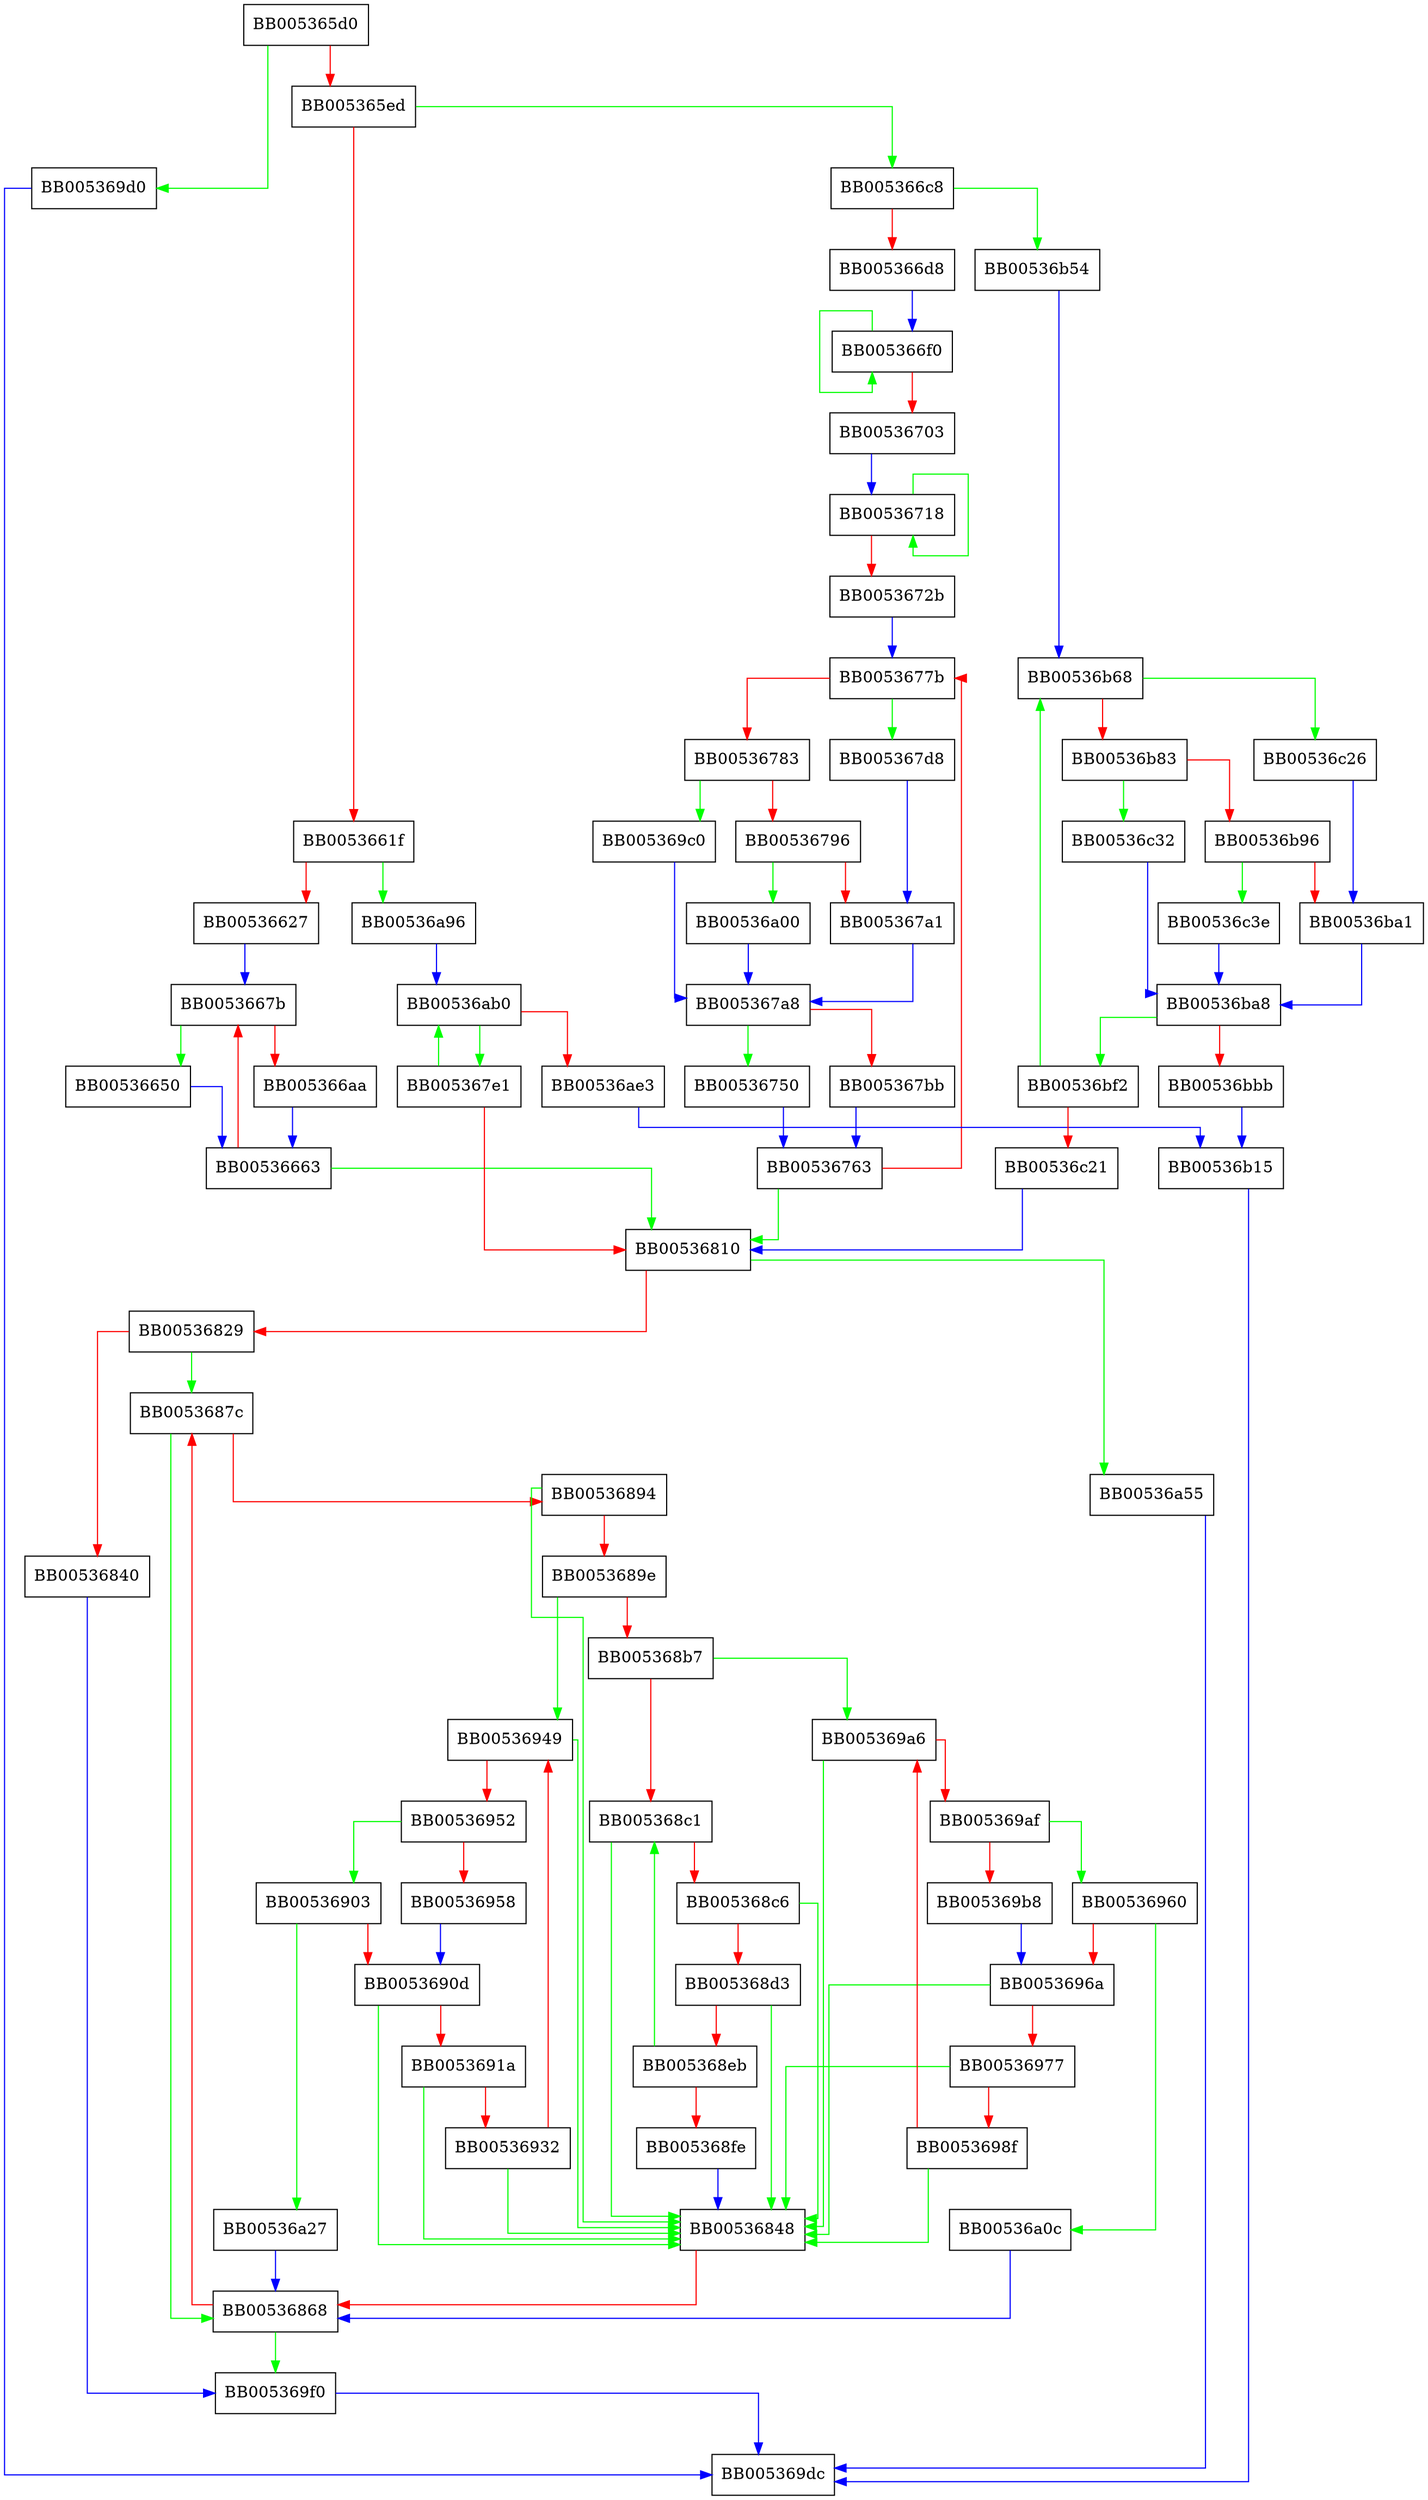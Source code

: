 digraph dgram_recvmmsg {
  node [shape="box"];
  graph [splines=ortho];
  BB005365d0 -> BB005369d0 [color="green"];
  BB005365d0 -> BB005365ed [color="red"];
  BB005365ed -> BB005366c8 [color="green"];
  BB005365ed -> BB0053661f [color="red"];
  BB0053661f -> BB00536a96 [color="green"];
  BB0053661f -> BB00536627 [color="red"];
  BB00536627 -> BB0053667b [color="blue"];
  BB00536650 -> BB00536663 [color="blue"];
  BB00536663 -> BB00536810 [color="green"];
  BB00536663 -> BB0053667b [color="red"];
  BB0053667b -> BB00536650 [color="green"];
  BB0053667b -> BB005366aa [color="red"];
  BB005366aa -> BB00536663 [color="blue"];
  BB005366c8 -> BB00536b54 [color="green"];
  BB005366c8 -> BB005366d8 [color="red"];
  BB005366d8 -> BB005366f0 [color="blue"];
  BB005366f0 -> BB005366f0 [color="green"];
  BB005366f0 -> BB00536703 [color="red"];
  BB00536703 -> BB00536718 [color="blue"];
  BB00536718 -> BB00536718 [color="green"];
  BB00536718 -> BB0053672b [color="red"];
  BB0053672b -> BB0053677b [color="blue"];
  BB00536750 -> BB00536763 [color="blue"];
  BB00536763 -> BB00536810 [color="green"];
  BB00536763 -> BB0053677b [color="red"];
  BB0053677b -> BB005367d8 [color="green"];
  BB0053677b -> BB00536783 [color="red"];
  BB00536783 -> BB005369c0 [color="green"];
  BB00536783 -> BB00536796 [color="red"];
  BB00536796 -> BB00536a00 [color="green"];
  BB00536796 -> BB005367a1 [color="red"];
  BB005367a1 -> BB005367a8 [color="blue"];
  BB005367a8 -> BB00536750 [color="green"];
  BB005367a8 -> BB005367bb [color="red"];
  BB005367bb -> BB00536763 [color="blue"];
  BB005367d8 -> BB005367a1 [color="blue"];
  BB005367e1 -> BB00536ab0 [color="green"];
  BB005367e1 -> BB00536810 [color="red"];
  BB00536810 -> BB00536a55 [color="green"];
  BB00536810 -> BB00536829 [color="red"];
  BB00536829 -> BB0053687c [color="green"];
  BB00536829 -> BB00536840 [color="red"];
  BB00536840 -> BB005369f0 [color="blue"];
  BB00536848 -> BB00536868 [color="red"];
  BB00536868 -> BB005369f0 [color="green"];
  BB00536868 -> BB0053687c [color="red"];
  BB0053687c -> BB00536868 [color="green"];
  BB0053687c -> BB00536894 [color="red"];
  BB00536894 -> BB00536848 [color="green"];
  BB00536894 -> BB0053689e [color="red"];
  BB0053689e -> BB00536949 [color="green"];
  BB0053689e -> BB005368b7 [color="red"];
  BB005368b7 -> BB005369a6 [color="green"];
  BB005368b7 -> BB005368c1 [color="red"];
  BB005368c1 -> BB00536848 [color="green"];
  BB005368c1 -> BB005368c6 [color="red"];
  BB005368c6 -> BB00536848 [color="green"];
  BB005368c6 -> BB005368d3 [color="red"];
  BB005368d3 -> BB00536848 [color="green"];
  BB005368d3 -> BB005368eb [color="red"];
  BB005368eb -> BB005368c1 [color="green"];
  BB005368eb -> BB005368fe [color="red"];
  BB005368fe -> BB00536848 [color="blue"];
  BB00536903 -> BB00536a27 [color="green"];
  BB00536903 -> BB0053690d [color="red"];
  BB0053690d -> BB00536848 [color="green"];
  BB0053690d -> BB0053691a [color="red"];
  BB0053691a -> BB00536848 [color="green"];
  BB0053691a -> BB00536932 [color="red"];
  BB00536932 -> BB00536848 [color="green"];
  BB00536932 -> BB00536949 [color="red"];
  BB00536949 -> BB00536848 [color="green"];
  BB00536949 -> BB00536952 [color="red"];
  BB00536952 -> BB00536903 [color="green"];
  BB00536952 -> BB00536958 [color="red"];
  BB00536958 -> BB0053690d [color="blue"];
  BB00536960 -> BB00536a0c [color="green"];
  BB00536960 -> BB0053696a [color="red"];
  BB0053696a -> BB00536848 [color="green"];
  BB0053696a -> BB00536977 [color="red"];
  BB00536977 -> BB00536848 [color="green"];
  BB00536977 -> BB0053698f [color="red"];
  BB0053698f -> BB00536848 [color="green"];
  BB0053698f -> BB005369a6 [color="red"];
  BB005369a6 -> BB00536848 [color="green"];
  BB005369a6 -> BB005369af [color="red"];
  BB005369af -> BB00536960 [color="green"];
  BB005369af -> BB005369b8 [color="red"];
  BB005369b8 -> BB0053696a [color="blue"];
  BB005369c0 -> BB005367a8 [color="blue"];
  BB005369d0 -> BB005369dc [color="blue"];
  BB005369f0 -> BB005369dc [color="blue"];
  BB00536a00 -> BB005367a8 [color="blue"];
  BB00536a0c -> BB00536868 [color="blue"];
  BB00536a27 -> BB00536868 [color="blue"];
  BB00536a55 -> BB005369dc [color="blue"];
  BB00536a96 -> BB00536ab0 [color="blue"];
  BB00536ab0 -> BB005367e1 [color="green"];
  BB00536ab0 -> BB00536ae3 [color="red"];
  BB00536ae3 -> BB00536b15 [color="blue"];
  BB00536b15 -> BB005369dc [color="blue"];
  BB00536b54 -> BB00536b68 [color="blue"];
  BB00536b68 -> BB00536c26 [color="green"];
  BB00536b68 -> BB00536b83 [color="red"];
  BB00536b83 -> BB00536c32 [color="green"];
  BB00536b83 -> BB00536b96 [color="red"];
  BB00536b96 -> BB00536c3e [color="green"];
  BB00536b96 -> BB00536ba1 [color="red"];
  BB00536ba1 -> BB00536ba8 [color="blue"];
  BB00536ba8 -> BB00536bf2 [color="green"];
  BB00536ba8 -> BB00536bbb [color="red"];
  BB00536bbb -> BB00536b15 [color="blue"];
  BB00536bf2 -> BB00536b68 [color="green"];
  BB00536bf2 -> BB00536c21 [color="red"];
  BB00536c21 -> BB00536810 [color="blue"];
  BB00536c26 -> BB00536ba1 [color="blue"];
  BB00536c32 -> BB00536ba8 [color="blue"];
  BB00536c3e -> BB00536ba8 [color="blue"];
}